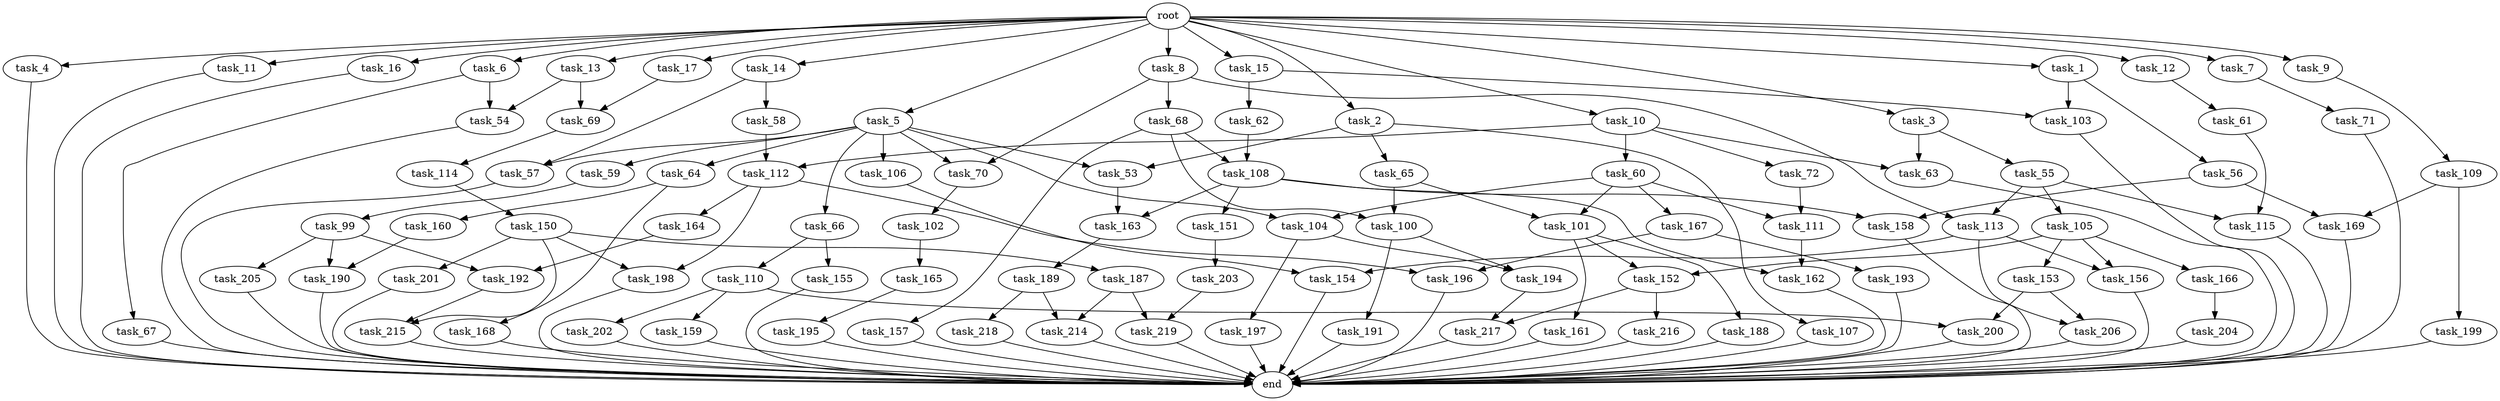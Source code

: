digraph G {
  root [size="0.000000"];
  task_1 [size="2.048000"];
  task_2 [size="2.048000"];
  task_3 [size="2.048000"];
  task_4 [size="2.048000"];
  task_5 [size="2.048000"];
  task_6 [size="2.048000"];
  task_7 [size="2.048000"];
  task_8 [size="2.048000"];
  task_9 [size="2.048000"];
  task_10 [size="2.048000"];
  task_11 [size="2.048000"];
  task_12 [size="2.048000"];
  task_13 [size="2.048000"];
  task_14 [size="2.048000"];
  task_15 [size="2.048000"];
  task_16 [size="2.048000"];
  task_17 [size="2.048000"];
  task_53 [size="429496729.600000"];
  task_54 [size="1666447310.848000"];
  task_55 [size="618475290.624000"];
  task_56 [size="1717986918.400000"];
  task_57 [size="309237645.312000"];
  task_58 [size="154618822.656000"];
  task_59 [size="154618822.656000"];
  task_60 [size="274877906.944000"];
  task_61 [size="1391569403.904000"];
  task_62 [size="841813590.016000"];
  task_63 [size="893353197.568000"];
  task_64 [size="154618822.656000"];
  task_65 [size="274877906.944000"];
  task_66 [size="154618822.656000"];
  task_67 [size="274877906.944000"];
  task_68 [size="841813590.016000"];
  task_69 [size="1666447310.848000"];
  task_70 [size="996432412.672000"];
  task_71 [size="274877906.944000"];
  task_72 [size="274877906.944000"];
  task_99 [size="274877906.944000"];
  task_100 [size="1168231104.512000"];
  task_101 [size="1717986918.400000"];
  task_102 [size="1099511627.776000"];
  task_103 [size="2559800508.416000"];
  task_104 [size="773094113.280000"];
  task_105 [size="841813590.016000"];
  task_106 [size="154618822.656000"];
  task_107 [size="274877906.944000"];
  task_108 [size="498216206.336000"];
  task_109 [size="841813590.016000"];
  task_110 [size="68719476.736000"];
  task_111 [size="893353197.568000"];
  task_112 [size="893353197.568000"];
  task_113 [size="1683627180.032000"];
  task_114 [size="429496729.600000"];
  task_115 [size="1683627180.032000"];
  task_150 [size="618475290.624000"];
  task_151 [size="154618822.656000"];
  task_152 [size="2147483648.000000"];
  task_153 [size="1717986918.400000"];
  task_154 [size="343597383.680000"];
  task_155 [size="68719476.736000"];
  task_156 [size="1786706395.136000"];
  task_157 [size="68719476.736000"];
  task_158 [size="309237645.312000"];
  task_159 [size="1717986918.400000"];
  task_160 [size="429496729.600000"];
  task_161 [size="429496729.600000"];
  task_162 [size="309237645.312000"];
  task_163 [size="309237645.312000"];
  task_164 [size="1391569403.904000"];
  task_165 [size="1391569403.904000"];
  task_166 [size="1717986918.400000"];
  task_167 [size="618475290.624000"];
  task_168 [size="429496729.600000"];
  task_169 [size="1872605741.056000"];
  task_187 [size="68719476.736000"];
  task_188 [size="429496729.600000"];
  task_189 [size="154618822.656000"];
  task_190 [size="498216206.336000"];
  task_191 [size="1717986918.400000"];
  task_192 [size="1047972020.224000"];
  task_193 [size="1099511627.776000"];
  task_194 [size="2559800508.416000"];
  task_195 [size="274877906.944000"];
  task_196 [size="2491081031.680000"];
  task_197 [size="841813590.016000"];
  task_198 [size="1460288880.640000"];
  task_199 [size="1717986918.400000"];
  task_200 [size="2336462209.024000"];
  task_201 [size="68719476.736000"];
  task_202 [size="1717986918.400000"];
  task_203 [size="68719476.736000"];
  task_204 [size="274877906.944000"];
  task_205 [size="429496729.600000"];
  task_206 [size="687194767.360000"];
  task_214 [size="2233382993.920000"];
  task_215 [size="687194767.360000"];
  task_216 [size="1391569403.904000"];
  task_217 [size="1666447310.848000"];
  task_218 [size="841813590.016000"];
  task_219 [size="1666447310.848000"];
  end [size="0.000000"];

  root -> task_1 [size="1.000000"];
  root -> task_2 [size="1.000000"];
  root -> task_3 [size="1.000000"];
  root -> task_4 [size="1.000000"];
  root -> task_5 [size="1.000000"];
  root -> task_6 [size="1.000000"];
  root -> task_7 [size="1.000000"];
  root -> task_8 [size="1.000000"];
  root -> task_9 [size="1.000000"];
  root -> task_10 [size="1.000000"];
  root -> task_11 [size="1.000000"];
  root -> task_12 [size="1.000000"];
  root -> task_13 [size="1.000000"];
  root -> task_14 [size="1.000000"];
  root -> task_15 [size="1.000000"];
  root -> task_16 [size="1.000000"];
  root -> task_17 [size="1.000000"];
  task_1 -> task_56 [size="838860800.000000"];
  task_1 -> task_103 [size="838860800.000000"];
  task_2 -> task_53 [size="134217728.000000"];
  task_2 -> task_65 [size="134217728.000000"];
  task_2 -> task_107 [size="134217728.000000"];
  task_3 -> task_55 [size="301989888.000000"];
  task_3 -> task_63 [size="301989888.000000"];
  task_4 -> end [size="1.000000"];
  task_5 -> task_53 [size="75497472.000000"];
  task_5 -> task_57 [size="75497472.000000"];
  task_5 -> task_59 [size="75497472.000000"];
  task_5 -> task_64 [size="75497472.000000"];
  task_5 -> task_66 [size="75497472.000000"];
  task_5 -> task_70 [size="75497472.000000"];
  task_5 -> task_104 [size="75497472.000000"];
  task_5 -> task_106 [size="75497472.000000"];
  task_6 -> task_54 [size="134217728.000000"];
  task_6 -> task_67 [size="134217728.000000"];
  task_7 -> task_71 [size="134217728.000000"];
  task_8 -> task_68 [size="411041792.000000"];
  task_8 -> task_70 [size="411041792.000000"];
  task_8 -> task_113 [size="411041792.000000"];
  task_9 -> task_109 [size="411041792.000000"];
  task_10 -> task_60 [size="134217728.000000"];
  task_10 -> task_63 [size="134217728.000000"];
  task_10 -> task_72 [size="134217728.000000"];
  task_10 -> task_112 [size="134217728.000000"];
  task_11 -> end [size="1.000000"];
  task_12 -> task_61 [size="679477248.000000"];
  task_13 -> task_54 [size="679477248.000000"];
  task_13 -> task_69 [size="679477248.000000"];
  task_14 -> task_57 [size="75497472.000000"];
  task_14 -> task_58 [size="75497472.000000"];
  task_15 -> task_62 [size="411041792.000000"];
  task_15 -> task_103 [size="411041792.000000"];
  task_16 -> end [size="1.000000"];
  task_17 -> task_69 [size="134217728.000000"];
  task_53 -> task_163 [size="75497472.000000"];
  task_54 -> end [size="1.000000"];
  task_55 -> task_105 [size="411041792.000000"];
  task_55 -> task_113 [size="411041792.000000"];
  task_55 -> task_115 [size="411041792.000000"];
  task_56 -> task_158 [size="75497472.000000"];
  task_56 -> task_169 [size="75497472.000000"];
  task_57 -> end [size="1.000000"];
  task_58 -> task_112 [size="301989888.000000"];
  task_59 -> task_99 [size="134217728.000000"];
  task_60 -> task_101 [size="301989888.000000"];
  task_60 -> task_104 [size="301989888.000000"];
  task_60 -> task_111 [size="301989888.000000"];
  task_60 -> task_167 [size="301989888.000000"];
  task_61 -> task_115 [size="411041792.000000"];
  task_62 -> task_108 [size="209715200.000000"];
  task_63 -> end [size="1.000000"];
  task_64 -> task_160 [size="209715200.000000"];
  task_64 -> task_168 [size="209715200.000000"];
  task_65 -> task_100 [size="536870912.000000"];
  task_65 -> task_101 [size="536870912.000000"];
  task_66 -> task_110 [size="33554432.000000"];
  task_66 -> task_155 [size="33554432.000000"];
  task_67 -> end [size="1.000000"];
  task_68 -> task_100 [size="33554432.000000"];
  task_68 -> task_108 [size="33554432.000000"];
  task_68 -> task_157 [size="33554432.000000"];
  task_69 -> task_114 [size="209715200.000000"];
  task_70 -> task_102 [size="536870912.000000"];
  task_71 -> end [size="1.000000"];
  task_72 -> task_111 [size="134217728.000000"];
  task_99 -> task_190 [size="209715200.000000"];
  task_99 -> task_192 [size="209715200.000000"];
  task_99 -> task_205 [size="209715200.000000"];
  task_100 -> task_191 [size="838860800.000000"];
  task_100 -> task_194 [size="838860800.000000"];
  task_101 -> task_152 [size="209715200.000000"];
  task_101 -> task_161 [size="209715200.000000"];
  task_101 -> task_188 [size="209715200.000000"];
  task_102 -> task_165 [size="679477248.000000"];
  task_103 -> end [size="1.000000"];
  task_104 -> task_194 [size="411041792.000000"];
  task_104 -> task_197 [size="411041792.000000"];
  task_105 -> task_152 [size="838860800.000000"];
  task_105 -> task_153 [size="838860800.000000"];
  task_105 -> task_156 [size="838860800.000000"];
  task_105 -> task_166 [size="838860800.000000"];
  task_106 -> task_154 [size="134217728.000000"];
  task_107 -> end [size="1.000000"];
  task_108 -> task_151 [size="75497472.000000"];
  task_108 -> task_158 [size="75497472.000000"];
  task_108 -> task_162 [size="75497472.000000"];
  task_108 -> task_163 [size="75497472.000000"];
  task_109 -> task_169 [size="838860800.000000"];
  task_109 -> task_199 [size="838860800.000000"];
  task_110 -> task_159 [size="838860800.000000"];
  task_110 -> task_200 [size="838860800.000000"];
  task_110 -> task_202 [size="838860800.000000"];
  task_111 -> task_162 [size="75497472.000000"];
  task_112 -> task_164 [size="679477248.000000"];
  task_112 -> task_196 [size="679477248.000000"];
  task_112 -> task_198 [size="679477248.000000"];
  task_113 -> task_154 [size="33554432.000000"];
  task_113 -> task_156 [size="33554432.000000"];
  task_113 -> task_206 [size="33554432.000000"];
  task_114 -> task_150 [size="301989888.000000"];
  task_115 -> end [size="1.000000"];
  task_150 -> task_187 [size="33554432.000000"];
  task_150 -> task_198 [size="33554432.000000"];
  task_150 -> task_201 [size="33554432.000000"];
  task_150 -> task_215 [size="33554432.000000"];
  task_151 -> task_203 [size="33554432.000000"];
  task_152 -> task_216 [size="679477248.000000"];
  task_152 -> task_217 [size="679477248.000000"];
  task_153 -> task_200 [size="301989888.000000"];
  task_153 -> task_206 [size="301989888.000000"];
  task_154 -> end [size="1.000000"];
  task_155 -> end [size="1.000000"];
  task_156 -> end [size="1.000000"];
  task_157 -> end [size="1.000000"];
  task_158 -> end [size="1.000000"];
  task_159 -> end [size="1.000000"];
  task_160 -> task_190 [size="33554432.000000"];
  task_161 -> end [size="1.000000"];
  task_162 -> end [size="1.000000"];
  task_163 -> task_189 [size="75497472.000000"];
  task_164 -> task_192 [size="301989888.000000"];
  task_165 -> task_195 [size="134217728.000000"];
  task_166 -> task_204 [size="134217728.000000"];
  task_167 -> task_193 [size="536870912.000000"];
  task_167 -> task_196 [size="536870912.000000"];
  task_168 -> end [size="1.000000"];
  task_169 -> end [size="1.000000"];
  task_187 -> task_214 [size="679477248.000000"];
  task_187 -> task_219 [size="679477248.000000"];
  task_188 -> end [size="1.000000"];
  task_189 -> task_214 [size="411041792.000000"];
  task_189 -> task_218 [size="411041792.000000"];
  task_190 -> end [size="1.000000"];
  task_191 -> end [size="1.000000"];
  task_192 -> task_215 [size="301989888.000000"];
  task_193 -> end [size="1.000000"];
  task_194 -> task_217 [size="134217728.000000"];
  task_195 -> end [size="1.000000"];
  task_196 -> end [size="1.000000"];
  task_197 -> end [size="1.000000"];
  task_198 -> end [size="1.000000"];
  task_199 -> end [size="1.000000"];
  task_200 -> end [size="1.000000"];
  task_201 -> end [size="1.000000"];
  task_202 -> end [size="1.000000"];
  task_203 -> task_219 [size="134217728.000000"];
  task_204 -> end [size="1.000000"];
  task_205 -> end [size="1.000000"];
  task_206 -> end [size="1.000000"];
  task_214 -> end [size="1.000000"];
  task_215 -> end [size="1.000000"];
  task_216 -> end [size="1.000000"];
  task_217 -> end [size="1.000000"];
  task_218 -> end [size="1.000000"];
  task_219 -> end [size="1.000000"];
}
